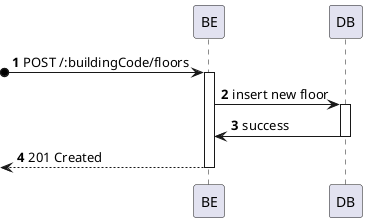 @startuml process-view
autonumber
participant BE as "BE"
participant DB as "DB"

?o-> BE : POST /:buildingCode/floors
activate BE

BE -> DB : insert new floor
activate DB

DB -> BE : success
deactivate DB

<-- BE : 201 Created
deactivate BE

@enduml

